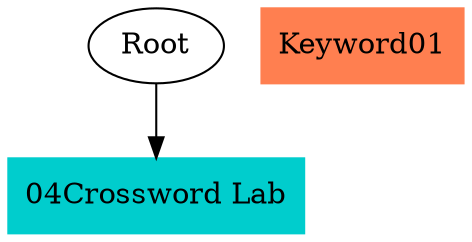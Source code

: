 // TS <-> UK
digraph {
	Root
	Keyword01 [color=coral shape=box style=filled]
	"04Crossword Lab" [color=cyan3 shape=box style=filled]
		Root -> "04Crossword Lab"
}